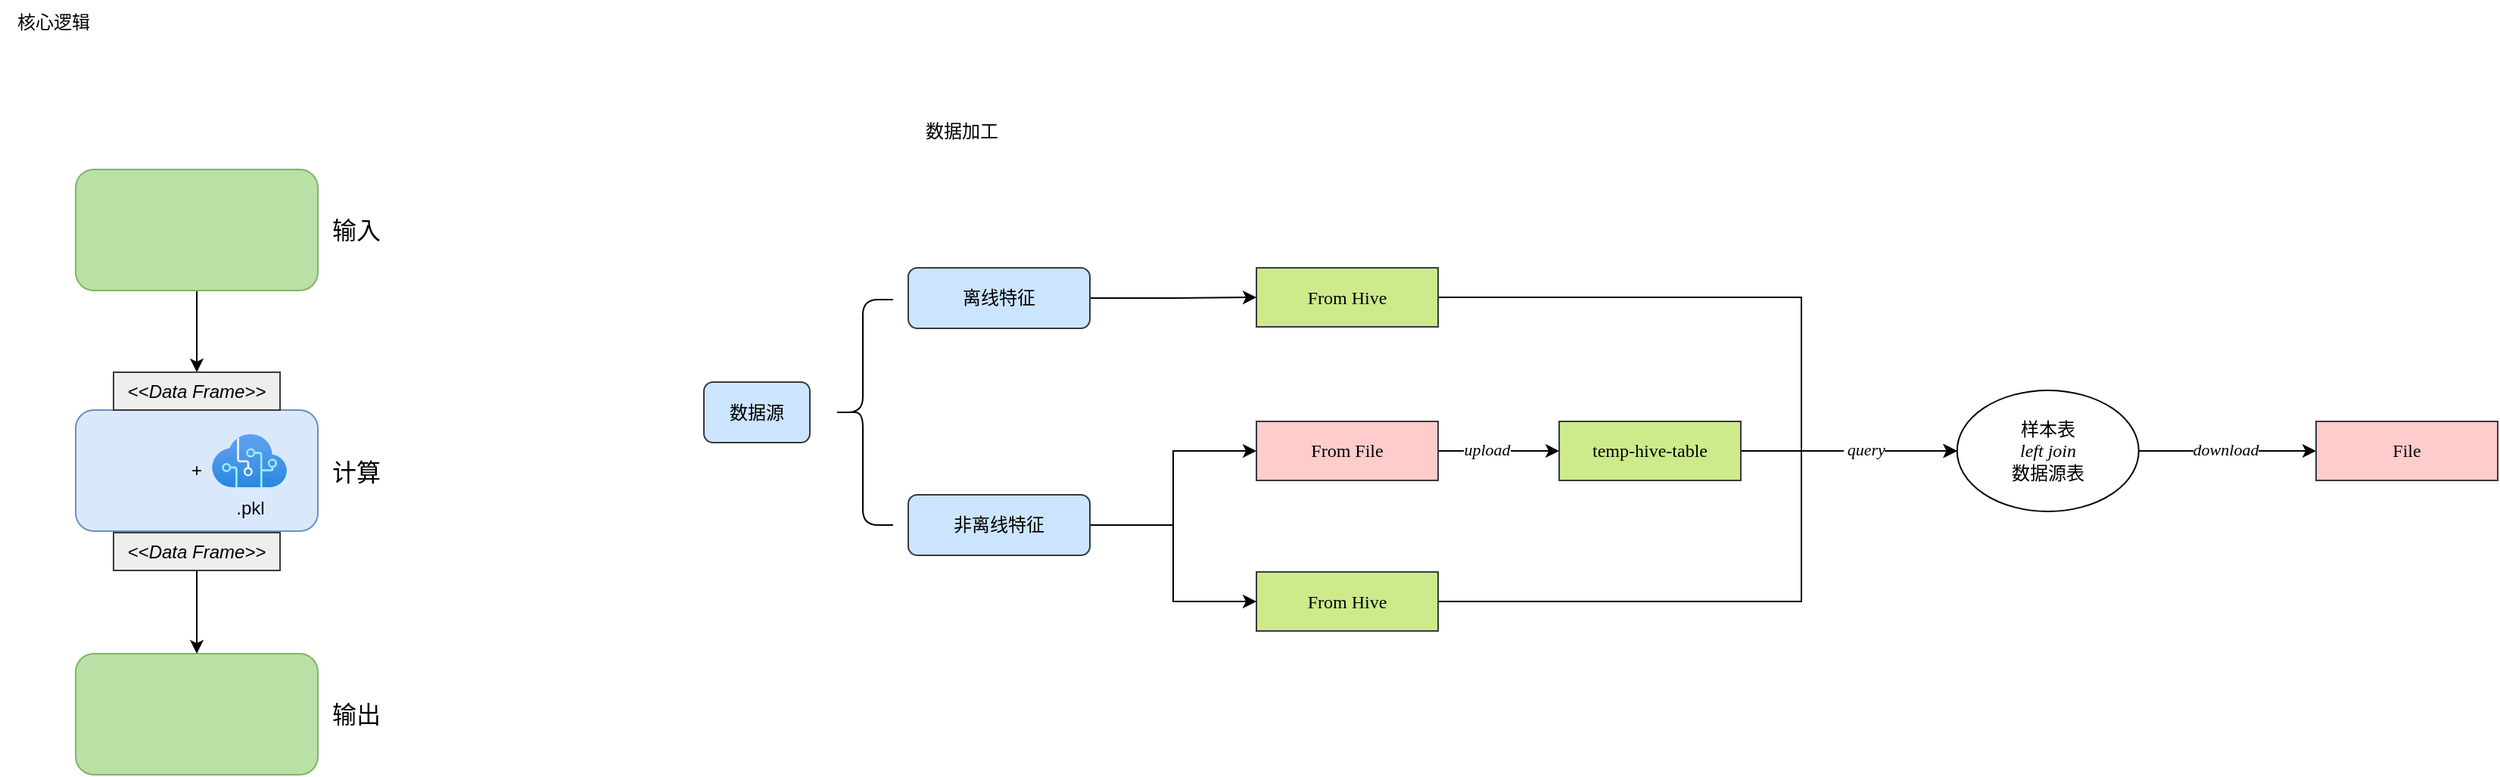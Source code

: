 <mxfile version="24.4.10" type="github">
  <diagram name="第 1 页" id="n6b7YTo9xRYVIJub2OFh">
    <mxGraphModel dx="1481" dy="801" grid="1" gridSize="10" guides="1" tooltips="1" connect="1" arrows="1" fold="1" page="1" pageScale="1" pageWidth="3300" pageHeight="4681" math="0" shadow="0">
      <root>
        <mxCell id="0" />
        <mxCell id="1" parent="0" />
        <mxCell id="AUZ5cjYiZUg6I3Q1X8R3-10" value="+" style="rounded=1;whiteSpace=wrap;html=1;fillColor=#dae8fc;strokeColor=#6c8ebf;" vertex="1" parent="1">
          <mxGeometry x="1200" y="679" width="160" height="80" as="geometry" />
        </mxCell>
        <mxCell id="AUZ5cjYiZUg6I3Q1X8R3-2" value="" style="image;aspect=fixed;html=1;points=[];align=center;fontSize=12;image=img/lib/azure2/ai_machine_learning/Cognitive_Services.svg;" vertex="1" parent="1">
          <mxGeometry x="1290" y="695" width="49.58" height="35" as="geometry" />
        </mxCell>
        <mxCell id="AUZ5cjYiZUg6I3Q1X8R3-33" style="edgeStyle=orthogonalEdgeStyle;rounded=0;orthogonalLoop=1;jettySize=auto;html=1;exitX=0.5;exitY=1;exitDx=0;exitDy=0;entryX=0.5;entryY=0;entryDx=0;entryDy=0;" edge="1" parent="1" source="AUZ5cjYiZUg6I3Q1X8R3-9" target="AUZ5cjYiZUg6I3Q1X8R3-29">
          <mxGeometry relative="1" as="geometry" />
        </mxCell>
        <mxCell id="AUZ5cjYiZUg6I3Q1X8R3-9" value="" style="rounded=1;whiteSpace=wrap;html=1;fillColor=#B9E0A5;strokeColor=#82b366;" vertex="1" parent="1">
          <mxGeometry x="1200" y="520" width="160" height="80" as="geometry" />
        </mxCell>
        <mxCell id="AUZ5cjYiZUg6I3Q1X8R3-11" value="" style="rounded=1;whiteSpace=wrap;html=1;fillColor=#B9E0A5;strokeColor=#82b366;" vertex="1" parent="1">
          <mxGeometry x="1200" y="840" width="160" height="80" as="geometry" />
        </mxCell>
        <mxCell id="AUZ5cjYiZUg6I3Q1X8R3-12" value="输入" style="text;html=1;align=center;verticalAlign=middle;resizable=0;points=[];autosize=1;strokeColor=none;fillColor=none;fontSize=16;fontStyle=0;horizontal=1;" vertex="1" parent="1">
          <mxGeometry x="1355" y="545" width="60" height="30" as="geometry" />
        </mxCell>
        <mxCell id="AUZ5cjYiZUg6I3Q1X8R3-13" value="计算" style="text;html=1;align=center;verticalAlign=middle;resizable=0;points=[];autosize=1;strokeColor=none;fillColor=none;fontSize=16;fontStyle=0;horizontal=1;" vertex="1" parent="1">
          <mxGeometry x="1355" y="705" width="60" height="30" as="geometry" />
        </mxCell>
        <mxCell id="AUZ5cjYiZUg6I3Q1X8R3-14" value="输出" style="text;html=1;align=center;verticalAlign=middle;resizable=0;points=[];autosize=1;strokeColor=none;fillColor=none;fontSize=16;fontStyle=0;horizontal=1;" vertex="1" parent="1">
          <mxGeometry x="1355" y="865" width="60" height="30" as="geometry" />
        </mxCell>
        <mxCell id="AUZ5cjYiZUg6I3Q1X8R3-15" value="" style="shape=image;html=1;verticalAlign=top;verticalLabelPosition=bottom;labelBackgroundColor=#ffffff;imageAspect=0;aspect=fixed;image=https://cdn3.iconfinder.com/data/icons/cad-database-presentation-spreadsheet-vector-fil-2/512/19-128.png;imageBackground=#B9E0A5;" vertex="1" parent="1">
          <mxGeometry x="1255" y="535" width="50" height="50" as="geometry" />
        </mxCell>
        <mxCell id="AUZ5cjYiZUg6I3Q1X8R3-16" value="" style="shape=image;html=1;verticalAlign=top;verticalLabelPosition=bottom;labelBackgroundColor=#ffffff;imageAspect=0;aspect=fixed;image=https://cdn0.iconfinder.com/data/icons/long-shadow-web-icons/512/python-128.png" vertex="1" parent="1">
          <mxGeometry x="1220" y="695" width="50" height="50" as="geometry" />
        </mxCell>
        <mxCell id="AUZ5cjYiZUg6I3Q1X8R3-21" value=".pkl" style="text;html=1;align=center;verticalAlign=middle;resizable=0;points=[];autosize=1;strokeColor=none;fillColor=none;" vertex="1" parent="1">
          <mxGeometry x="1294.79" y="729" width="40" height="30" as="geometry" />
        </mxCell>
        <mxCell id="AUZ5cjYiZUg6I3Q1X8R3-24" value="" style="shape=image;html=1;verticalAlign=top;verticalLabelPosition=bottom;labelBackgroundColor=#ffffff;imageAspect=0;aspect=fixed;image=https://cdn3.iconfinder.com/data/icons/cad-database-presentation-spreadsheet-vector-fil-2/512/19-128.png;imageBackground=#B9E0A5;" vertex="1" parent="1">
          <mxGeometry x="1255" y="855" width="50" height="50" as="geometry" />
        </mxCell>
        <mxCell id="AUZ5cjYiZUg6I3Q1X8R3-29" value="&lt;i&gt;&amp;lt;&amp;lt;Data Frame&amp;gt;&amp;gt;&lt;/i&gt;" style="rounded=0;whiteSpace=wrap;html=1;fillColor=#eeeeee;strokeColor=#36393d;" vertex="1" parent="1">
          <mxGeometry x="1225" y="654" width="110" height="25" as="geometry" />
        </mxCell>
        <mxCell id="AUZ5cjYiZUg6I3Q1X8R3-34" style="edgeStyle=orthogonalEdgeStyle;rounded=0;orthogonalLoop=1;jettySize=auto;html=1;exitX=0.5;exitY=1;exitDx=0;exitDy=0;entryX=0.5;entryY=0;entryDx=0;entryDy=0;" edge="1" parent="1" source="AUZ5cjYiZUg6I3Q1X8R3-32" target="AUZ5cjYiZUg6I3Q1X8R3-11">
          <mxGeometry relative="1" as="geometry" />
        </mxCell>
        <mxCell id="AUZ5cjYiZUg6I3Q1X8R3-32" value="&lt;i&gt;&amp;lt;&amp;lt;Data Frame&amp;gt;&amp;gt;&lt;/i&gt;" style="rounded=0;whiteSpace=wrap;html=1;fillColor=#eeeeee;strokeColor=#36393d;" vertex="1" parent="1">
          <mxGeometry x="1225" y="760" width="110" height="25" as="geometry" />
        </mxCell>
        <mxCell id="AUZ5cjYiZUg6I3Q1X8R3-49" style="edgeStyle=orthogonalEdgeStyle;rounded=0;orthogonalLoop=1;jettySize=auto;html=1;exitX=1;exitY=0.5;exitDx=0;exitDy=0;entryX=0;entryY=0.5;entryDx=0;entryDy=0;fontFamily=Comic Sans MS;" edge="1" parent="1" source="AUZ5cjYiZUg6I3Q1X8R3-37" target="AUZ5cjYiZUg6I3Q1X8R3-39">
          <mxGeometry relative="1" as="geometry" />
        </mxCell>
        <mxCell id="AUZ5cjYiZUg6I3Q1X8R3-37" value="离线特征" style="rounded=1;whiteSpace=wrap;html=1;fillColor=#cce5ff;strokeColor=#36393d;fontFamily=Comic Sans MS;" vertex="1" parent="1">
          <mxGeometry x="1750" y="585" width="120" height="40" as="geometry" />
        </mxCell>
        <mxCell id="AUZ5cjYiZUg6I3Q1X8R3-50" style="edgeStyle=orthogonalEdgeStyle;rounded=0;orthogonalLoop=1;jettySize=auto;html=1;exitX=1;exitY=0.5;exitDx=0;exitDy=0;entryX=0;entryY=0.5;entryDx=0;entryDy=0;fontFamily=Comic Sans MS;" edge="1" parent="1" source="AUZ5cjYiZUg6I3Q1X8R3-38" target="AUZ5cjYiZUg6I3Q1X8R3-47">
          <mxGeometry relative="1" as="geometry" />
        </mxCell>
        <mxCell id="AUZ5cjYiZUg6I3Q1X8R3-51" style="edgeStyle=orthogonalEdgeStyle;rounded=0;orthogonalLoop=1;jettySize=auto;html=1;exitX=1;exitY=0.5;exitDx=0;exitDy=0;entryX=0;entryY=0.5;entryDx=0;entryDy=0;fontFamily=Comic Sans MS;" edge="1" parent="1" source="AUZ5cjYiZUg6I3Q1X8R3-38" target="AUZ5cjYiZUg6I3Q1X8R3-48">
          <mxGeometry relative="1" as="geometry" />
        </mxCell>
        <mxCell id="AUZ5cjYiZUg6I3Q1X8R3-38" value="非离线特征" style="rounded=1;whiteSpace=wrap;html=1;fillColor=#cce5ff;strokeColor=#36393d;fontFamily=Comic Sans MS;" vertex="1" parent="1">
          <mxGeometry x="1750" y="735" width="120" height="40" as="geometry" />
        </mxCell>
        <mxCell id="AUZ5cjYiZUg6I3Q1X8R3-58" style="edgeStyle=orthogonalEdgeStyle;rounded=0;orthogonalLoop=1;jettySize=auto;html=1;exitX=1;exitY=0.5;exitDx=0;exitDy=0;entryX=0;entryY=0.5;entryDx=0;entryDy=0;fontFamily=Comic Sans MS;" edge="1" parent="1" source="AUZ5cjYiZUg6I3Q1X8R3-39" target="AUZ5cjYiZUg6I3Q1X8R3-54">
          <mxGeometry relative="1" as="geometry">
            <Array as="points">
              <mxPoint x="2340" y="605" />
              <mxPoint x="2340" y="706" />
            </Array>
          </mxGeometry>
        </mxCell>
        <mxCell id="AUZ5cjYiZUg6I3Q1X8R3-39" value="From Hive" style="rounded=0;whiteSpace=wrap;html=1;fillColor=#cdeb8b;strokeColor=#36393d;fontFamily=Comic Sans MS;" vertex="1" parent="1">
          <mxGeometry x="1980" y="585" width="120" height="39" as="geometry" />
        </mxCell>
        <mxCell id="AUZ5cjYiZUg6I3Q1X8R3-59" style="edgeStyle=orthogonalEdgeStyle;rounded=0;orthogonalLoop=1;jettySize=auto;html=1;exitX=1;exitY=0.5;exitDx=0;exitDy=0;entryX=0;entryY=0.5;entryDx=0;entryDy=0;fontFamily=Comic Sans MS;" edge="1" parent="1" source="AUZ5cjYiZUg6I3Q1X8R3-47" target="AUZ5cjYiZUg6I3Q1X8R3-52">
          <mxGeometry relative="1" as="geometry" />
        </mxCell>
        <mxCell id="AUZ5cjYiZUg6I3Q1X8R3-70" value="upload" style="edgeLabel;html=1;align=center;verticalAlign=middle;resizable=0;points=[];fontStyle=2;fontFamily=Comic Sans MS;" vertex="1" connectable="0" parent="AUZ5cjYiZUg6I3Q1X8R3-59">
          <mxGeometry x="-0.204" y="1" relative="1" as="geometry">
            <mxPoint as="offset" />
          </mxGeometry>
        </mxCell>
        <mxCell id="AUZ5cjYiZUg6I3Q1X8R3-47" value="From File" style="rounded=0;whiteSpace=wrap;html=1;fillColor=#ffcccc;strokeColor=#36393d;fontFamily=Comic Sans MS;" vertex="1" parent="1">
          <mxGeometry x="1980" y="686.5" width="120" height="39" as="geometry" />
        </mxCell>
        <mxCell id="AUZ5cjYiZUg6I3Q1X8R3-60" style="edgeStyle=orthogonalEdgeStyle;rounded=0;orthogonalLoop=1;jettySize=auto;html=1;exitX=1;exitY=0.5;exitDx=0;exitDy=0;entryX=0;entryY=0.5;entryDx=0;entryDy=0;fontFamily=Comic Sans MS;" edge="1" parent="1" source="AUZ5cjYiZUg6I3Q1X8R3-48" target="AUZ5cjYiZUg6I3Q1X8R3-54">
          <mxGeometry relative="1" as="geometry">
            <Array as="points">
              <mxPoint x="2340" y="806" />
              <mxPoint x="2340" y="706" />
            </Array>
          </mxGeometry>
        </mxCell>
        <mxCell id="AUZ5cjYiZUg6I3Q1X8R3-48" value="From Hive" style="rounded=0;whiteSpace=wrap;html=1;fillColor=#cdeb8b;strokeColor=#36393d;fontFamily=Comic Sans MS;" vertex="1" parent="1">
          <mxGeometry x="1980" y="786" width="120" height="39" as="geometry" />
        </mxCell>
        <mxCell id="AUZ5cjYiZUg6I3Q1X8R3-61" style="edgeStyle=orthogonalEdgeStyle;rounded=0;orthogonalLoop=1;jettySize=auto;html=1;exitX=1;exitY=0.5;exitDx=0;exitDy=0;entryX=0;entryY=0.5;entryDx=0;entryDy=0;fontFamily=Comic Sans MS;" edge="1" parent="1" source="AUZ5cjYiZUg6I3Q1X8R3-52" target="AUZ5cjYiZUg6I3Q1X8R3-54">
          <mxGeometry relative="1" as="geometry" />
        </mxCell>
        <mxCell id="AUZ5cjYiZUg6I3Q1X8R3-71" value="&amp;nbsp;query" style="edgeLabel;html=1;align=center;verticalAlign=middle;resizable=0;points=[];fontStyle=2;fontFamily=Comic Sans MS;" vertex="1" connectable="0" parent="AUZ5cjYiZUg6I3Q1X8R3-61">
          <mxGeometry x="0.137" y="1" relative="1" as="geometry">
            <mxPoint as="offset" />
          </mxGeometry>
        </mxCell>
        <mxCell id="AUZ5cjYiZUg6I3Q1X8R3-52" value="temp-hive-table" style="rounded=0;whiteSpace=wrap;html=1;fillColor=#cdeb8b;strokeColor=#36393d;fontFamily=Comic Sans MS;" vertex="1" parent="1">
          <mxGeometry x="2180" y="686.5" width="120" height="39" as="geometry" />
        </mxCell>
        <mxCell id="AUZ5cjYiZUg6I3Q1X8R3-67" value="" style="edgeStyle=orthogonalEdgeStyle;rounded=0;orthogonalLoop=1;jettySize=auto;html=1;fontStyle=2;fontFamily=Comic Sans MS;" edge="1" parent="1" source="AUZ5cjYiZUg6I3Q1X8R3-54" target="AUZ5cjYiZUg6I3Q1X8R3-66">
          <mxGeometry relative="1" as="geometry" />
        </mxCell>
        <mxCell id="AUZ5cjYiZUg6I3Q1X8R3-72" value="download" style="edgeLabel;html=1;align=center;verticalAlign=middle;resizable=0;points=[];fontStyle=2;fontFamily=Comic Sans MS;" vertex="1" connectable="0" parent="AUZ5cjYiZUg6I3Q1X8R3-67">
          <mxGeometry x="-0.298" relative="1" as="geometry">
            <mxPoint x="16" y="-1" as="offset" />
          </mxGeometry>
        </mxCell>
        <mxCell id="AUZ5cjYiZUg6I3Q1X8R3-54" value="样本表&lt;div&gt;&lt;i&gt;&lt;font&gt;left join&lt;/font&gt;&lt;/i&gt;&lt;/div&gt;&lt;div&gt;数据源表&lt;/div&gt;" style="ellipse;whiteSpace=wrap;html=1;align=center;fontFamily=Comic Sans MS;" vertex="1" parent="1">
          <mxGeometry x="2442.86" y="666" width="120" height="80" as="geometry" />
        </mxCell>
        <mxCell id="AUZ5cjYiZUg6I3Q1X8R3-62" value="" style="shape=curlyBracket;whiteSpace=wrap;html=1;rounded=1;labelPosition=left;verticalLabelPosition=middle;align=right;verticalAlign=middle;fontFamily=Comic Sans MS;" vertex="1" parent="1">
          <mxGeometry x="1700" y="606" width="40" height="149" as="geometry" />
        </mxCell>
        <mxCell id="AUZ5cjYiZUg6I3Q1X8R3-65" value="数据源" style="rounded=1;whiteSpace=wrap;html=1;fillColor=#cce5ff;strokeColor=#36393d;fontFamily=Comic Sans MS;" vertex="1" parent="1">
          <mxGeometry x="1615" y="660.5" width="70" height="40" as="geometry" />
        </mxCell>
        <mxCell id="AUZ5cjYiZUg6I3Q1X8R3-66" value="File" style="rounded=0;whiteSpace=wrap;html=1;fillColor=#ffcccc;strokeColor=#36393d;fontFamily=Comic Sans MS;" vertex="1" parent="1">
          <mxGeometry x="2680" y="686.5" width="120" height="39" as="geometry" />
        </mxCell>
        <mxCell id="AUZ5cjYiZUg6I3Q1X8R3-68" value="核心逻辑" style="text;html=1;align=center;verticalAlign=middle;resizable=0;points=[];autosize=1;strokeColor=none;fillColor=none;" vertex="1" parent="1">
          <mxGeometry x="1150" y="408" width="70" height="30" as="geometry" />
        </mxCell>
        <mxCell id="AUZ5cjYiZUg6I3Q1X8R3-69" value="数据加工" style="text;html=1;align=center;verticalAlign=middle;resizable=0;points=[];autosize=1;strokeColor=none;fillColor=none;" vertex="1" parent="1">
          <mxGeometry x="1750" y="480" width="70" height="30" as="geometry" />
        </mxCell>
      </root>
    </mxGraphModel>
  </diagram>
</mxfile>
